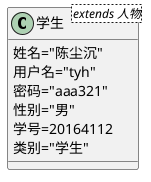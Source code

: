 @startuml
class 学生<extends 人物>{
    姓名="陈尘沉"
    用户名="tyh"
    密码="aaa321"
    性别="男"
    学号=20164112
    类别="学生"
 }
@enduml